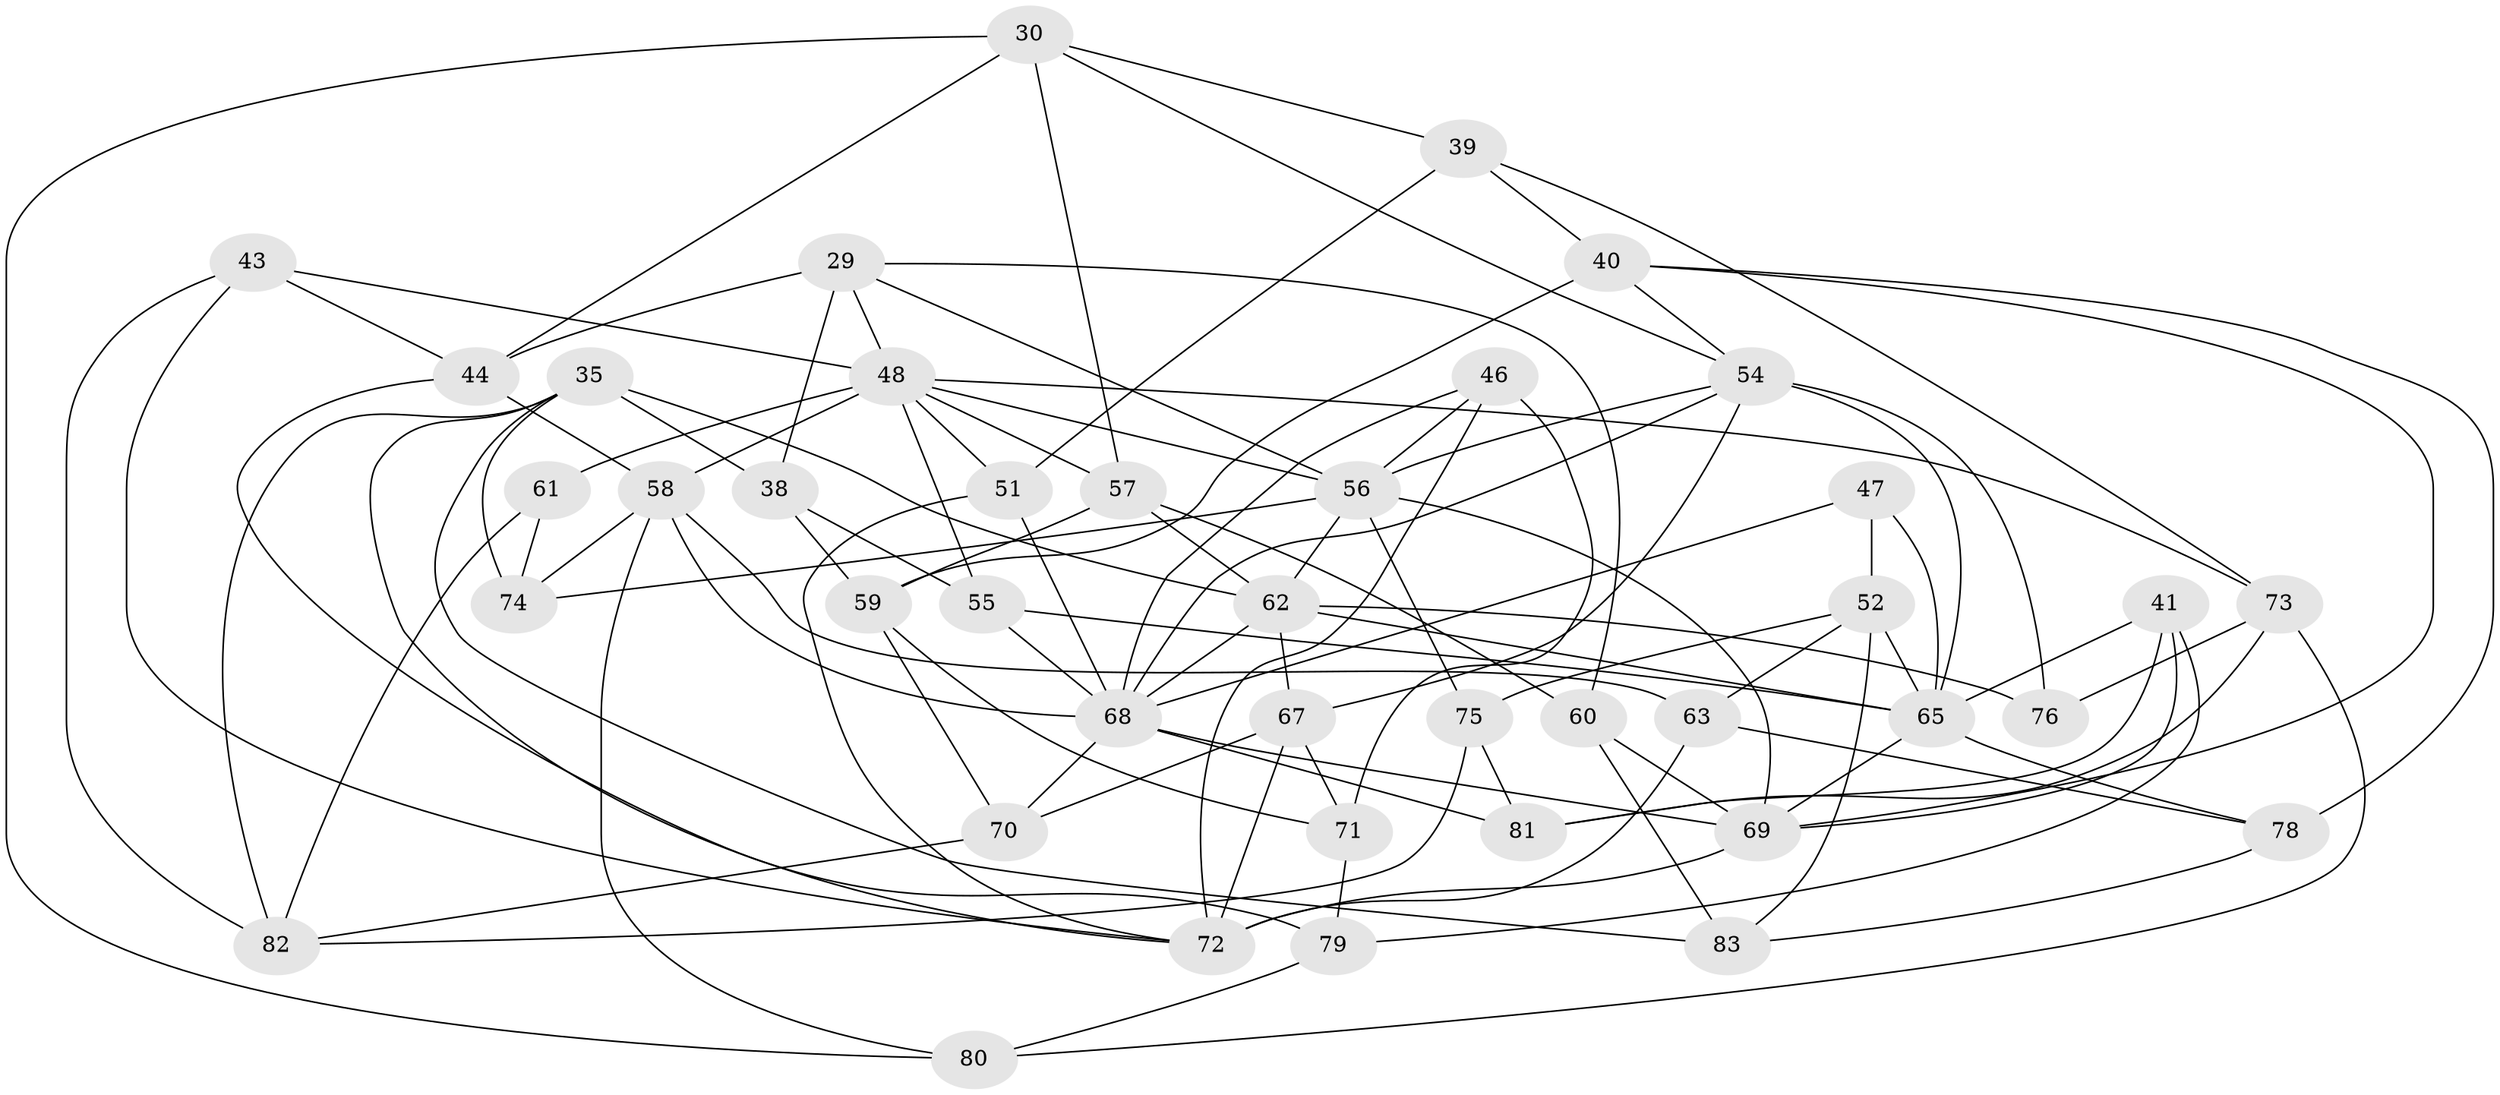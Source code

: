 // original degree distribution, {4: 1.0}
// Generated by graph-tools (version 1.1) at 2025/58/03/09/25 04:58:42]
// undirected, 41 vertices, 103 edges
graph export_dot {
graph [start="1"]
  node [color=gray90,style=filled];
  29 [super="+5"];
  30 [super="+10"];
  35 [super="+1+24"];
  38;
  39;
  40 [super="+7"];
  41;
  43;
  44 [super="+25+21"];
  46;
  47;
  48 [super="+13+22+18"];
  51;
  52 [super="+3"];
  54 [super="+33"];
  55 [super="+28"];
  56 [super="+50+34"];
  57 [super="+6"];
  58 [super="+49+36"];
  59 [super="+53"];
  60;
  61;
  62 [super="+45"];
  63;
  65 [super="+32+64"];
  67 [super="+42"];
  68 [super="+31+27"];
  69 [super="+37+17"];
  70;
  71;
  72 [super="+4+23"];
  73 [super="+8"];
  74 [super="+66"];
  75;
  76;
  78;
  79;
  80;
  81;
  82 [super="+77"];
  83;
  29 -- 48;
  29 -- 60;
  29 -- 38;
  29 -- 56;
  29 -- 44 [weight=2];
  30 -- 39;
  30 -- 57 [weight=2];
  30 -- 80;
  30 -- 54;
  30 -- 44;
  35 -- 38;
  35 -- 72;
  35 -- 83;
  35 -- 74 [weight=2];
  35 -- 82 [weight=2];
  35 -- 62;
  38 -- 59;
  38 -- 55;
  39 -- 51;
  39 -- 73;
  39 -- 40;
  40 -- 59 [weight=2];
  40 -- 78;
  40 -- 54;
  40 -- 69;
  41 -- 79;
  41 -- 81;
  41 -- 65;
  41 -- 69;
  43 -- 82;
  43 -- 44;
  43 -- 72;
  43 -- 48;
  44 -- 58 [weight=3];
  44 -- 79;
  46 -- 71;
  46 -- 72;
  46 -- 56;
  46 -- 68;
  47 -- 52 [weight=2];
  47 -- 65;
  47 -- 68;
  48 -- 57;
  48 -- 51;
  48 -- 73;
  48 -- 61;
  48 -- 55;
  48 -- 56;
  48 -- 58 [weight=2];
  51 -- 68;
  51 -- 72;
  52 -- 75;
  52 -- 63;
  52 -- 83;
  52 -- 65;
  54 -- 68;
  54 -- 56;
  54 -- 67;
  54 -- 76;
  54 -- 65 [weight=2];
  55 -- 65 [weight=2];
  55 -- 68 [weight=2];
  56 -- 75;
  56 -- 74 [weight=3];
  56 -- 62;
  56 -- 69;
  57 -- 60;
  57 -- 59;
  57 -- 62;
  58 -- 80;
  58 -- 63;
  58 -- 74;
  58 -- 68 [weight=2];
  59 -- 70;
  59 -- 71;
  60 -- 83;
  60 -- 69;
  61 -- 82;
  61 -- 74 [weight=2];
  62 -- 65;
  62 -- 67;
  62 -- 76;
  62 -- 68 [weight=2];
  63 -- 78;
  63 -- 72;
  65 -- 69;
  65 -- 78;
  67 -- 72 [weight=2];
  67 -- 70;
  67 -- 71;
  68 -- 70;
  68 -- 69 [weight=2];
  68 -- 81;
  69 -- 72;
  70 -- 82;
  71 -- 79;
  73 -- 81;
  73 -- 80;
  73 -- 76 [weight=2];
  75 -- 81;
  75 -- 82;
  78 -- 83;
  79 -- 80;
}
